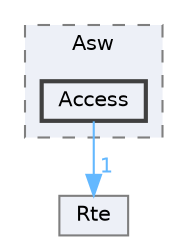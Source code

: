 digraph "Project/avProj/Asw/Access"
{
 // LATEX_PDF_SIZE
  bgcolor="transparent";
  edge [fontname=Helvetica,fontsize=10,labelfontname=Helvetica,labelfontsize=10];
  node [fontname=Helvetica,fontsize=10,shape=box,height=0.2,width=0.4];
  compound=true
  subgraph clusterdir_451e5911a910c1fe6d341594f6c5cc91 {
    graph [ bgcolor="#edf0f7", pencolor="grey50", label="Asw", fontname=Helvetica,fontsize=10 style="filled,dashed", URL="dir_451e5911a910c1fe6d341594f6c5cc91.html",tooltip=""]
  dir_195202e696e3b905ef846cb935bea7d2 [label="Access", fillcolor="#edf0f7", color="grey25", style="filled,bold", URL="dir_195202e696e3b905ef846cb935bea7d2.html",tooltip=""];
  }
  dir_44ac158177b38012ded29e0bce1ce711 [label="Rte", fillcolor="#edf0f7", color="grey50", style="filled", URL="dir_44ac158177b38012ded29e0bce1ce711.html",tooltip=""];
  dir_195202e696e3b905ef846cb935bea7d2->dir_44ac158177b38012ded29e0bce1ce711 [headlabel="1", labeldistance=1.5 headhref="dir_000000_000082.html" color="steelblue1" fontcolor="steelblue1"];
}
